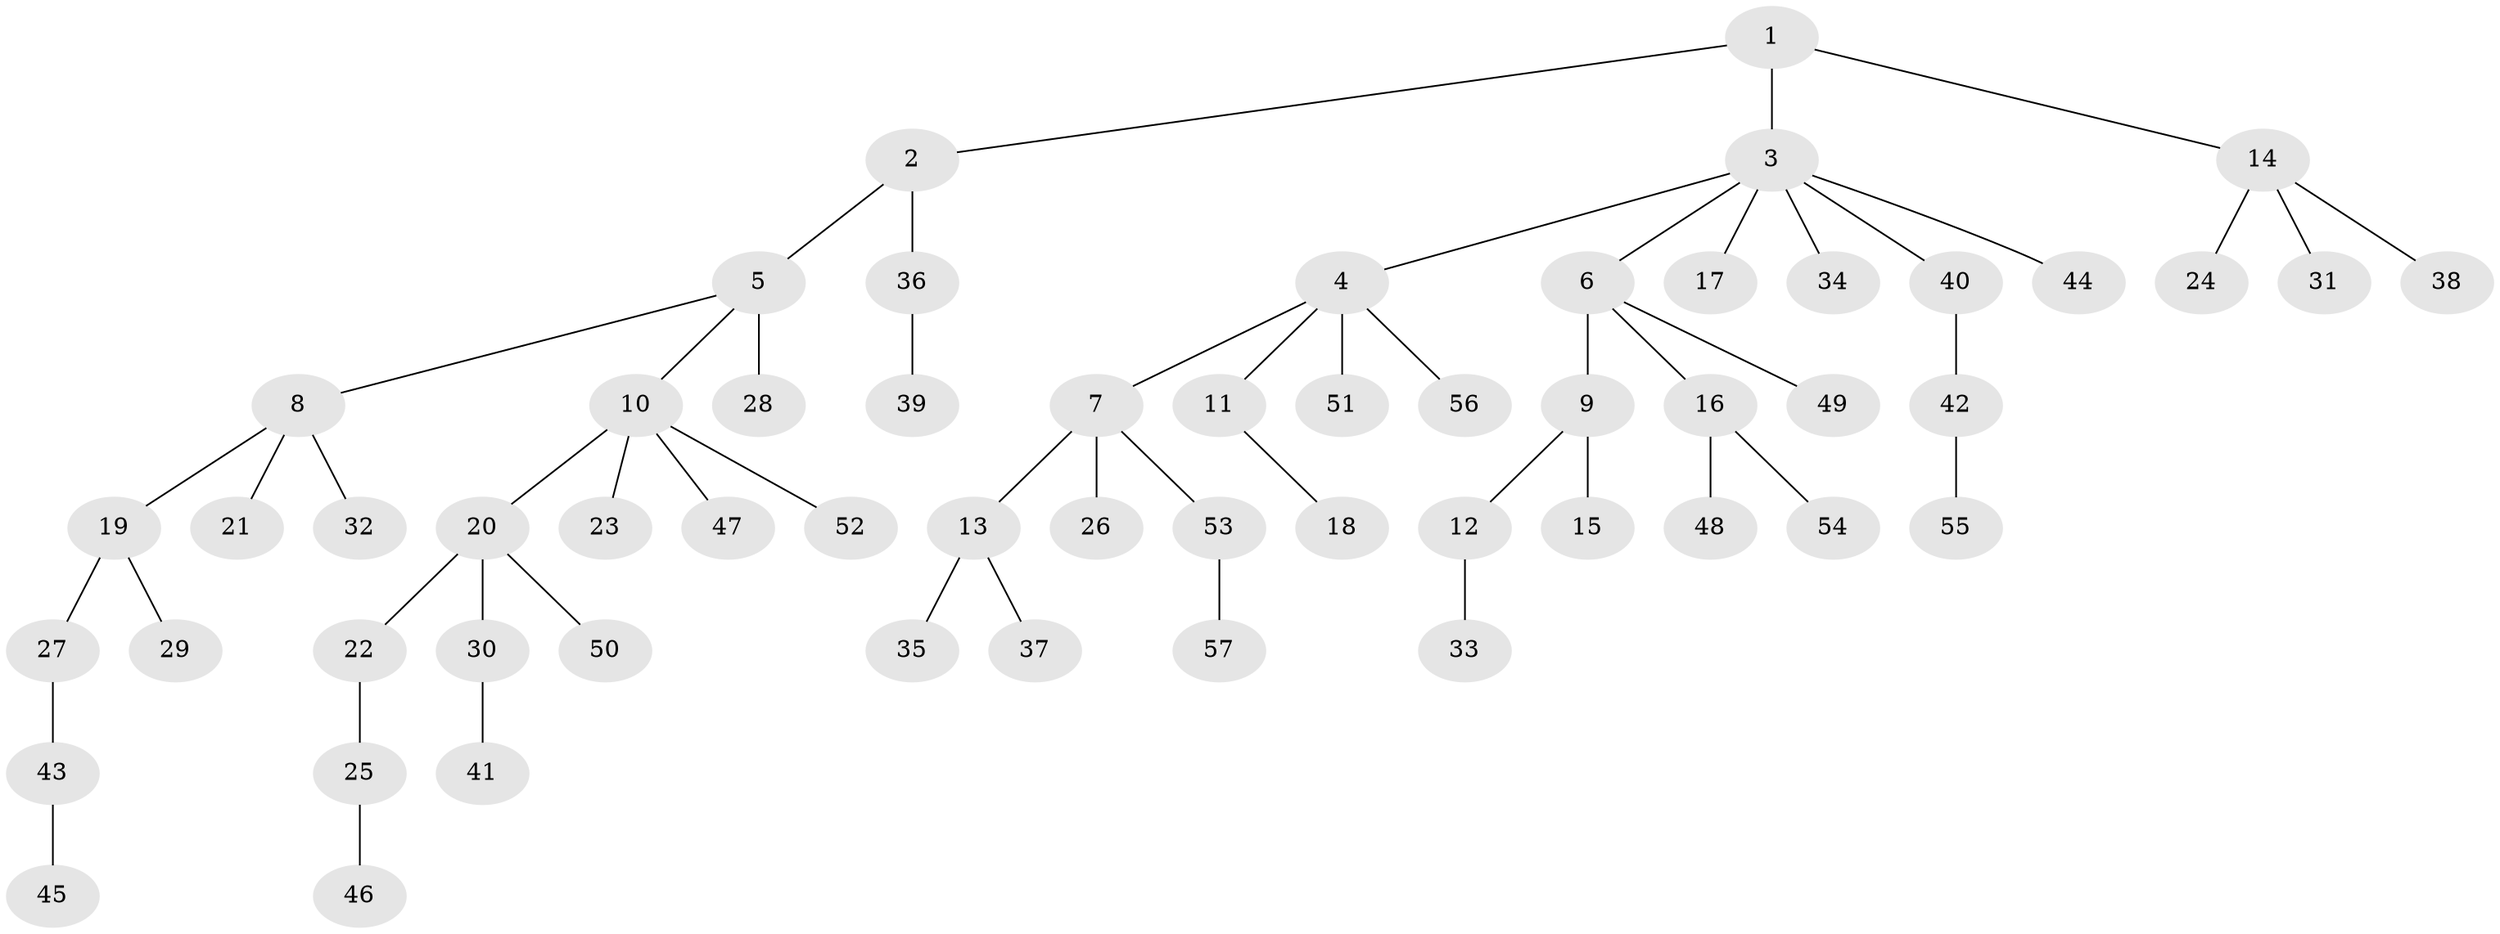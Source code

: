 // Generated by graph-tools (version 1.1) at 2025/15/03/09/25 04:15:27]
// undirected, 57 vertices, 56 edges
graph export_dot {
graph [start="1"]
  node [color=gray90,style=filled];
  1;
  2;
  3;
  4;
  5;
  6;
  7;
  8;
  9;
  10;
  11;
  12;
  13;
  14;
  15;
  16;
  17;
  18;
  19;
  20;
  21;
  22;
  23;
  24;
  25;
  26;
  27;
  28;
  29;
  30;
  31;
  32;
  33;
  34;
  35;
  36;
  37;
  38;
  39;
  40;
  41;
  42;
  43;
  44;
  45;
  46;
  47;
  48;
  49;
  50;
  51;
  52;
  53;
  54;
  55;
  56;
  57;
  1 -- 2;
  1 -- 3;
  1 -- 14;
  2 -- 5;
  2 -- 36;
  3 -- 4;
  3 -- 6;
  3 -- 17;
  3 -- 34;
  3 -- 40;
  3 -- 44;
  4 -- 7;
  4 -- 11;
  4 -- 51;
  4 -- 56;
  5 -- 8;
  5 -- 10;
  5 -- 28;
  6 -- 9;
  6 -- 16;
  6 -- 49;
  7 -- 13;
  7 -- 26;
  7 -- 53;
  8 -- 19;
  8 -- 21;
  8 -- 32;
  9 -- 12;
  9 -- 15;
  10 -- 20;
  10 -- 23;
  10 -- 47;
  10 -- 52;
  11 -- 18;
  12 -- 33;
  13 -- 35;
  13 -- 37;
  14 -- 24;
  14 -- 31;
  14 -- 38;
  16 -- 48;
  16 -- 54;
  19 -- 27;
  19 -- 29;
  20 -- 22;
  20 -- 30;
  20 -- 50;
  22 -- 25;
  25 -- 46;
  27 -- 43;
  30 -- 41;
  36 -- 39;
  40 -- 42;
  42 -- 55;
  43 -- 45;
  53 -- 57;
}
